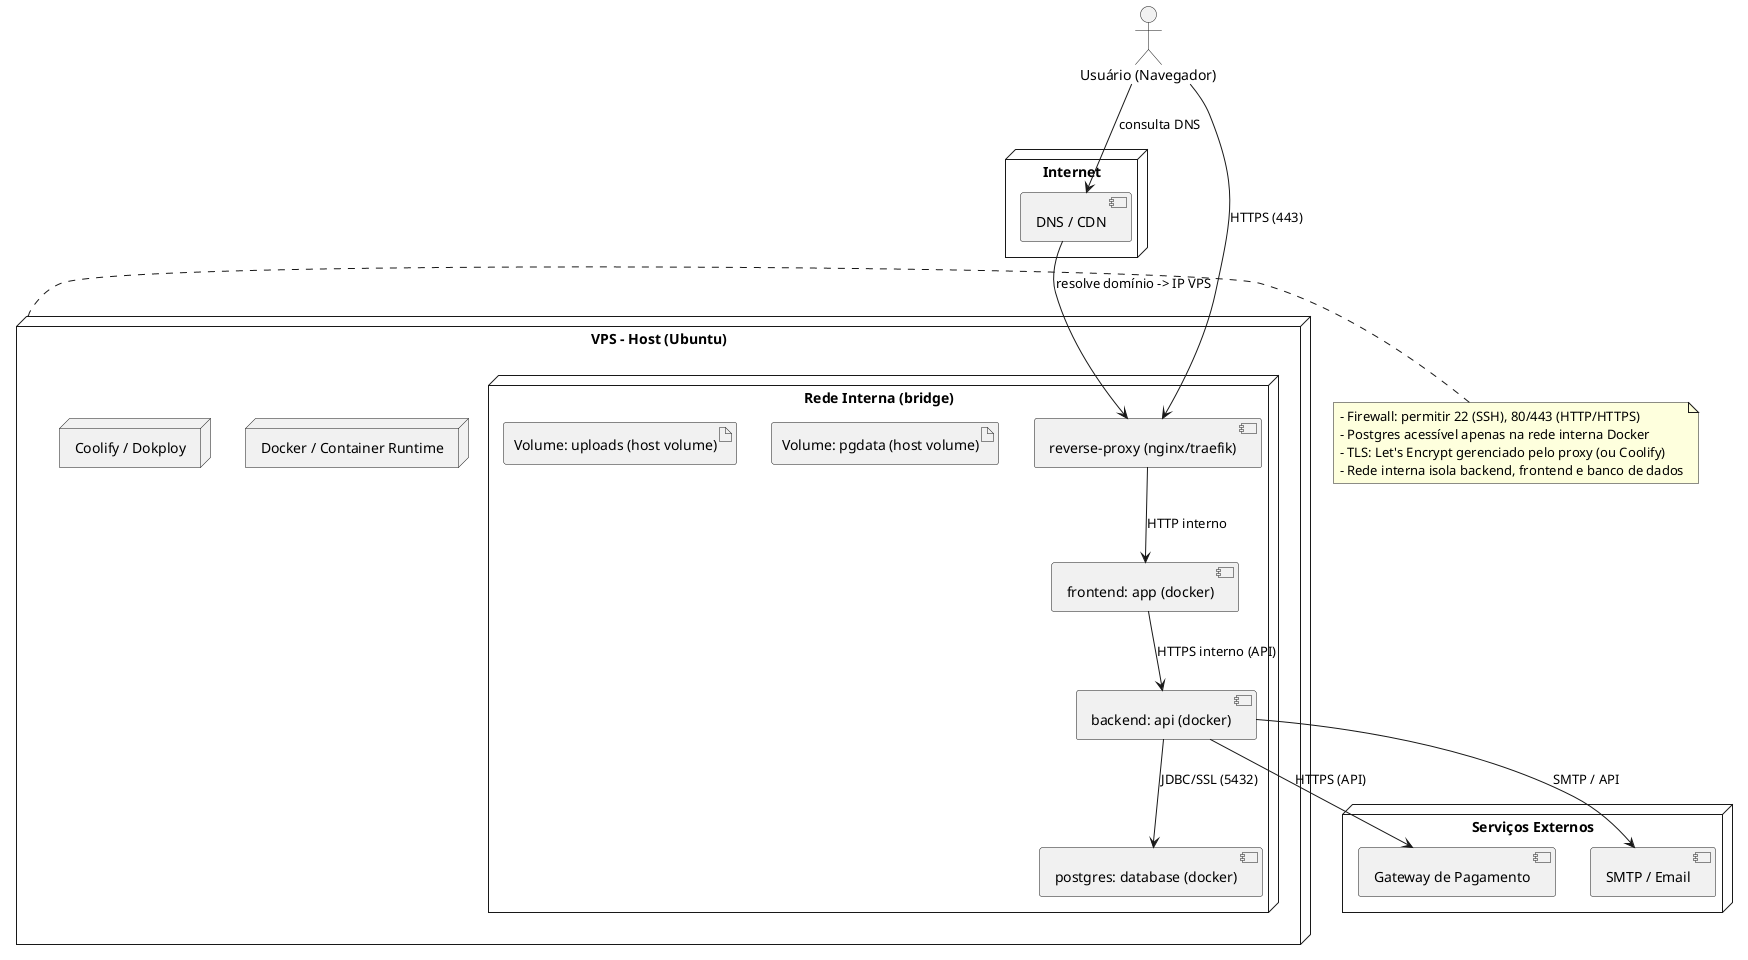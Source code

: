 @startuml deploy_arquitetura
skinparam nodeMargin 20
actor "Usuário (Navegador)" as Client

node "Internet" {
  [DNS / CDN] as dns
}

node "VPS - Host (Ubuntu)" as VPS {
  node "Docker / Container Runtime" as docker

  node "Coolify / Dokploy" as orchestrator

  node "Rede Interna (bridge)" as network {
    component "reverse-proxy (nginx/traefik)" as proxy
    component "frontend: app (docker)" as fe
    component "backend: api (docker)" as be
    component "postgres: database (docker)" as db
    artifact "Volume: pgdata (host volume)" as pgdata
    artifact "Volume: uploads (host volume)" as uploads
  }
}

node "Serviços Externos" as externals {
  [Gateway de Pagamento] as payment
  [SMTP / Email] as smtp
}

' Conexões
Client --> dns : consulta DNS
dns --> proxy : resolve domínio -> IP VPS
Client --> proxy : HTTPS (443)
proxy --> fe : HTTP interno
fe --> be : HTTPS interno (API)
be --> db : JDBC/SSL (5432)
be --> payment : HTTPS (API)
be --> smtp : SMTP / API

' Observações de segurança e configuração
note right of VPS
  - Firewall: permitir 22 (SSH), 80/443 (HTTP/HTTPS)
  - Postgres acessível apenas na rede interna Docker
  - TLS: Let's Encrypt gerenciado pelo proxy (ou Coolify)
  - Rede interna isola backend, frontend e banco de dados
end note

@enduml
